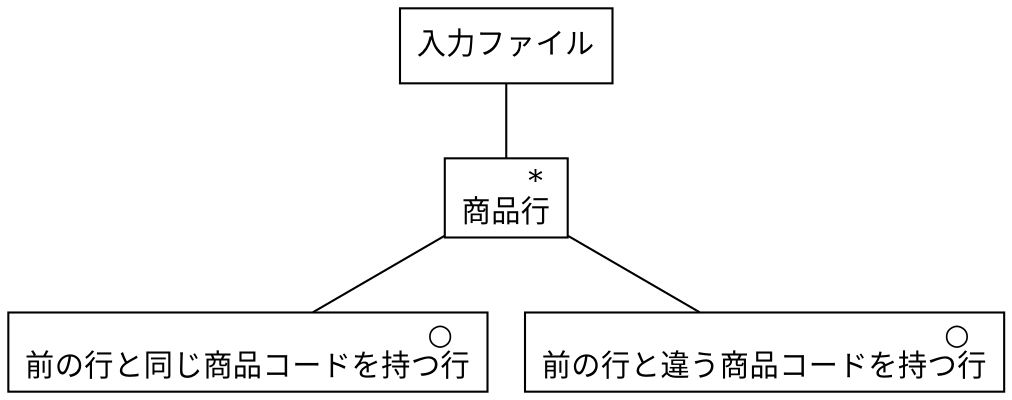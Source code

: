 graph {
    label=""
    labelloc=t
    labeljust=l
    rankdir=UD
    node [widht=1, height=0.5, shape=rectangle, fontsize=14]

     
    入力ファイル -- "　　*
商品行" -- "　　　　　　　　　　　　　○
前の行と同じ商品コードを持つ行"
"　　*
商品行" -- "　　　　　　　　　　　　　○
前の行と違う商品コードを持つ行"
}